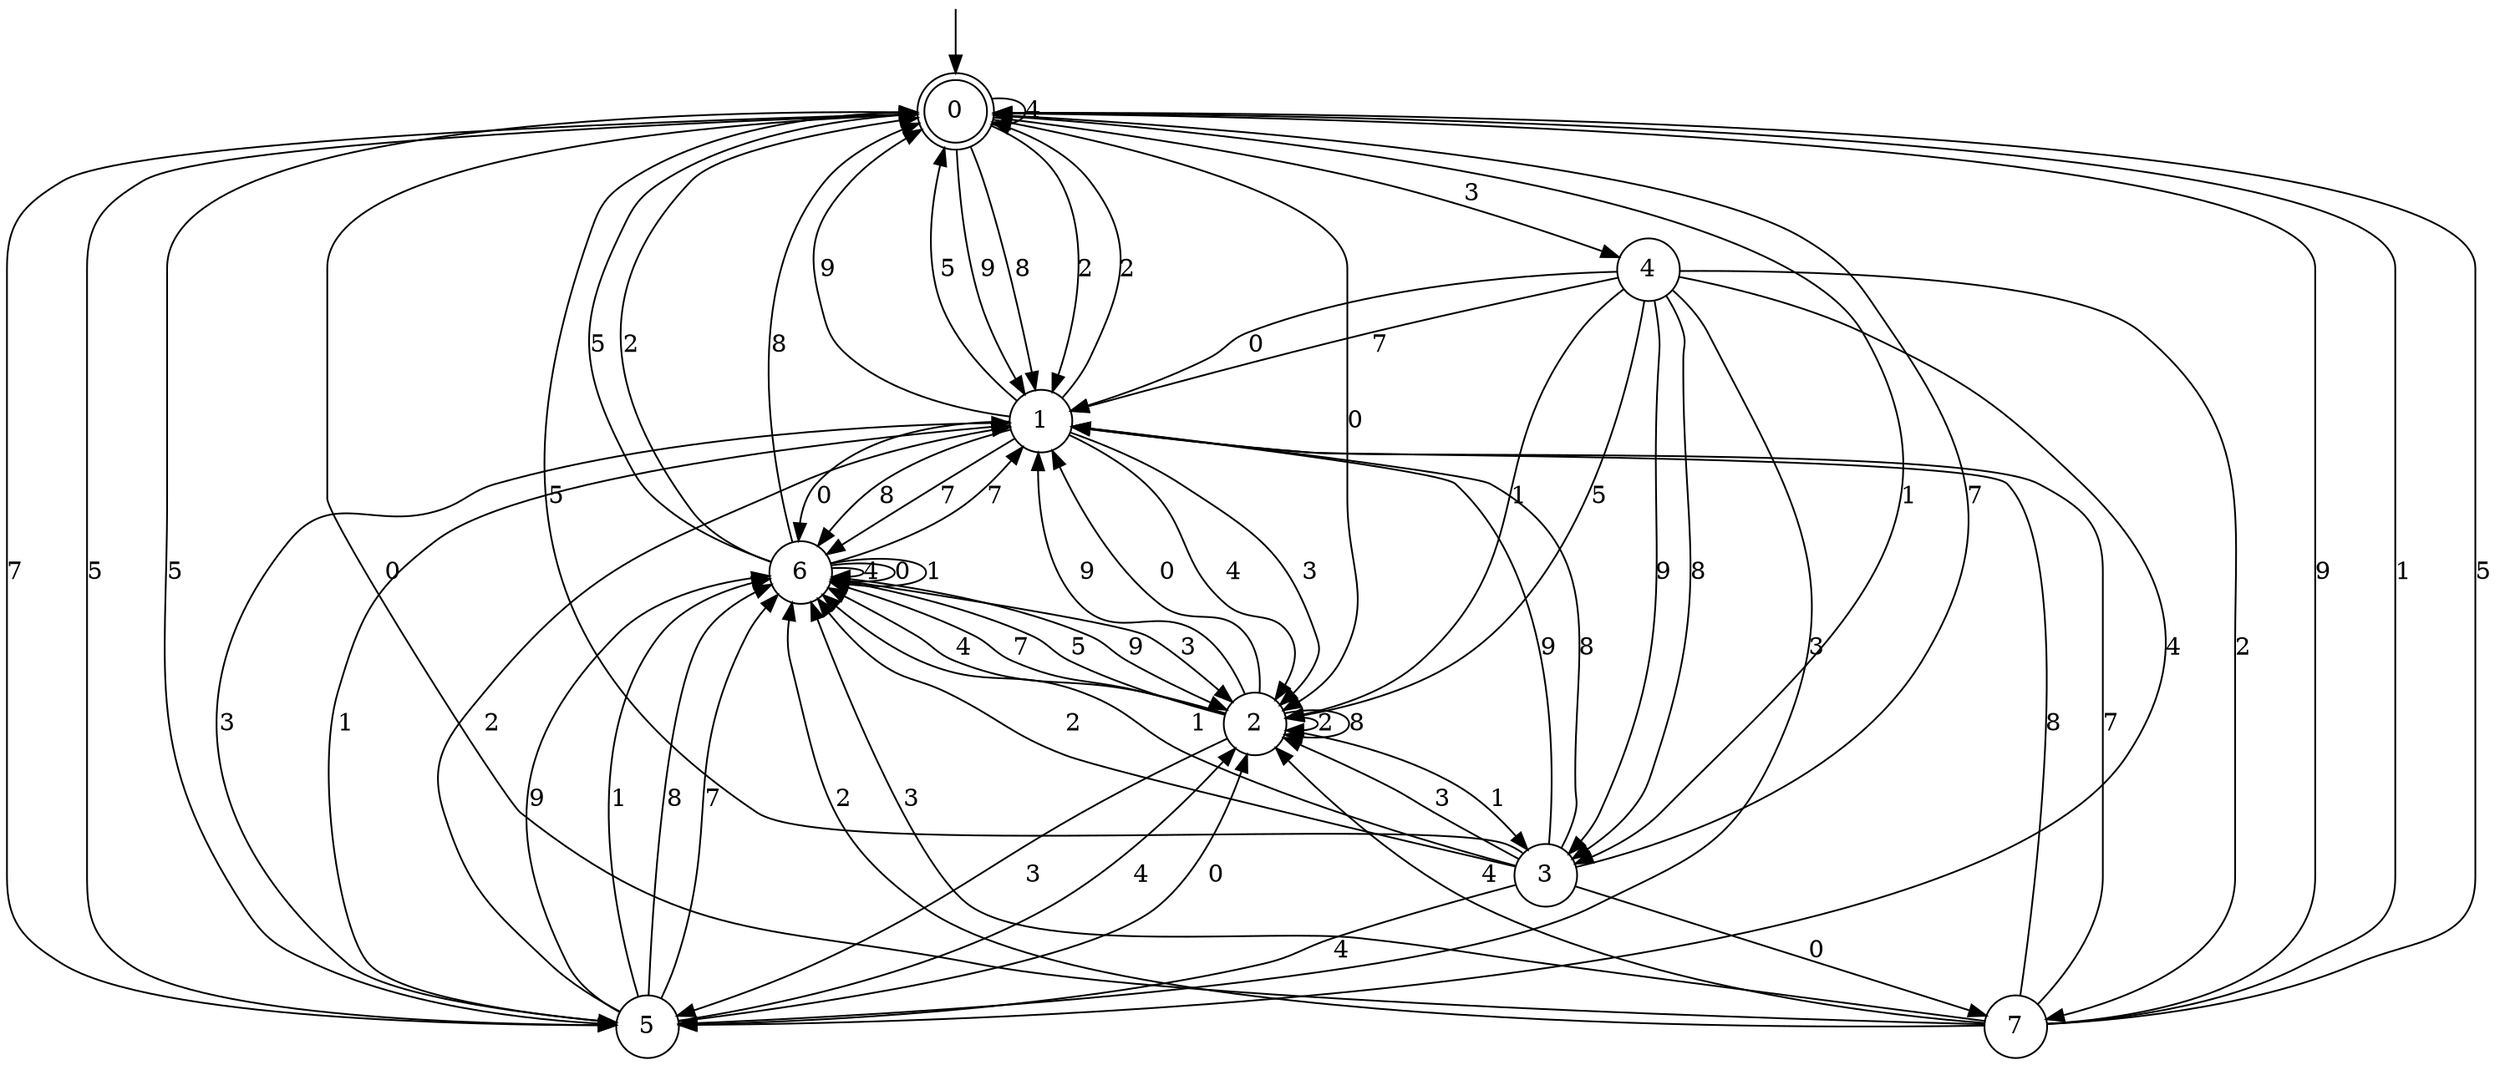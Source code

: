 digraph g {

	s0 [shape="doublecircle" label="0"];
	s1 [shape="circle" label="1"];
	s2 [shape="circle" label="2"];
	s3 [shape="circle" label="3"];
	s4 [shape="circle" label="4"];
	s5 [shape="circle" label="5"];
	s6 [shape="circle" label="6"];
	s7 [shape="circle" label="7"];
	s0 -> s0 [label="4"];
	s0 -> s1 [label="2"];
	s0 -> s2 [label="0"];
	s0 -> s1 [label="9"];
	s0 -> s3 [label="1"];
	s0 -> s4 [label="3"];
	s0 -> s1 [label="8"];
	s0 -> s5 [label="7"];
	s0 -> s5 [label="5"];
	s1 -> s2 [label="4"];
	s1 -> s0 [label="2"];
	s1 -> s6 [label="0"];
	s1 -> s0 [label="9"];
	s1 -> s5 [label="1"];
	s1 -> s2 [label="3"];
	s1 -> s6 [label="8"];
	s1 -> s6 [label="7"];
	s1 -> s0 [label="5"];
	s2 -> s6 [label="4"];
	s2 -> s2 [label="2"];
	s2 -> s1 [label="0"];
	s2 -> s1 [label="9"];
	s2 -> s3 [label="1"];
	s2 -> s5 [label="3"];
	s2 -> s2 [label="8"];
	s2 -> s6 [label="7"];
	s2 -> s6 [label="5"];
	s3 -> s5 [label="4"];
	s3 -> s6 [label="2"];
	s3 -> s7 [label="0"];
	s3 -> s1 [label="9"];
	s3 -> s6 [label="1"];
	s3 -> s2 [label="3"];
	s3 -> s1 [label="8"];
	s3 -> s0 [label="7"];
	s3 -> s0 [label="5"];
	s4 -> s5 [label="4"];
	s4 -> s7 [label="2"];
	s4 -> s1 [label="0"];
	s4 -> s3 [label="9"];
	s4 -> s2 [label="1"];
	s4 -> s5 [label="3"];
	s4 -> s3 [label="8"];
	s4 -> s1 [label="7"];
	s4 -> s2 [label="5"];
	s5 -> s2 [label="4"];
	s5 -> s1 [label="2"];
	s5 -> s2 [label="0"];
	s5 -> s6 [label="9"];
	s5 -> s6 [label="1"];
	s5 -> s1 [label="3"];
	s5 -> s6 [label="8"];
	s5 -> s6 [label="7"];
	s5 -> s0 [label="5"];
	s6 -> s6 [label="4"];
	s6 -> s0 [label="2"];
	s6 -> s6 [label="0"];
	s6 -> s2 [label="9"];
	s6 -> s6 [label="1"];
	s6 -> s2 [label="3"];
	s6 -> s0 [label="8"];
	s6 -> s1 [label="7"];
	s6 -> s0 [label="5"];
	s7 -> s2 [label="4"];
	s7 -> s6 [label="2"];
	s7 -> s0 [label="0"];
	s7 -> s0 [label="9"];
	s7 -> s0 [label="1"];
	s7 -> s6 [label="3"];
	s7 -> s1 [label="8"];
	s7 -> s1 [label="7"];
	s7 -> s0 [label="5"];

__start0 [label="" shape="none" width="0" height="0"];
__start0 -> s0;

}

